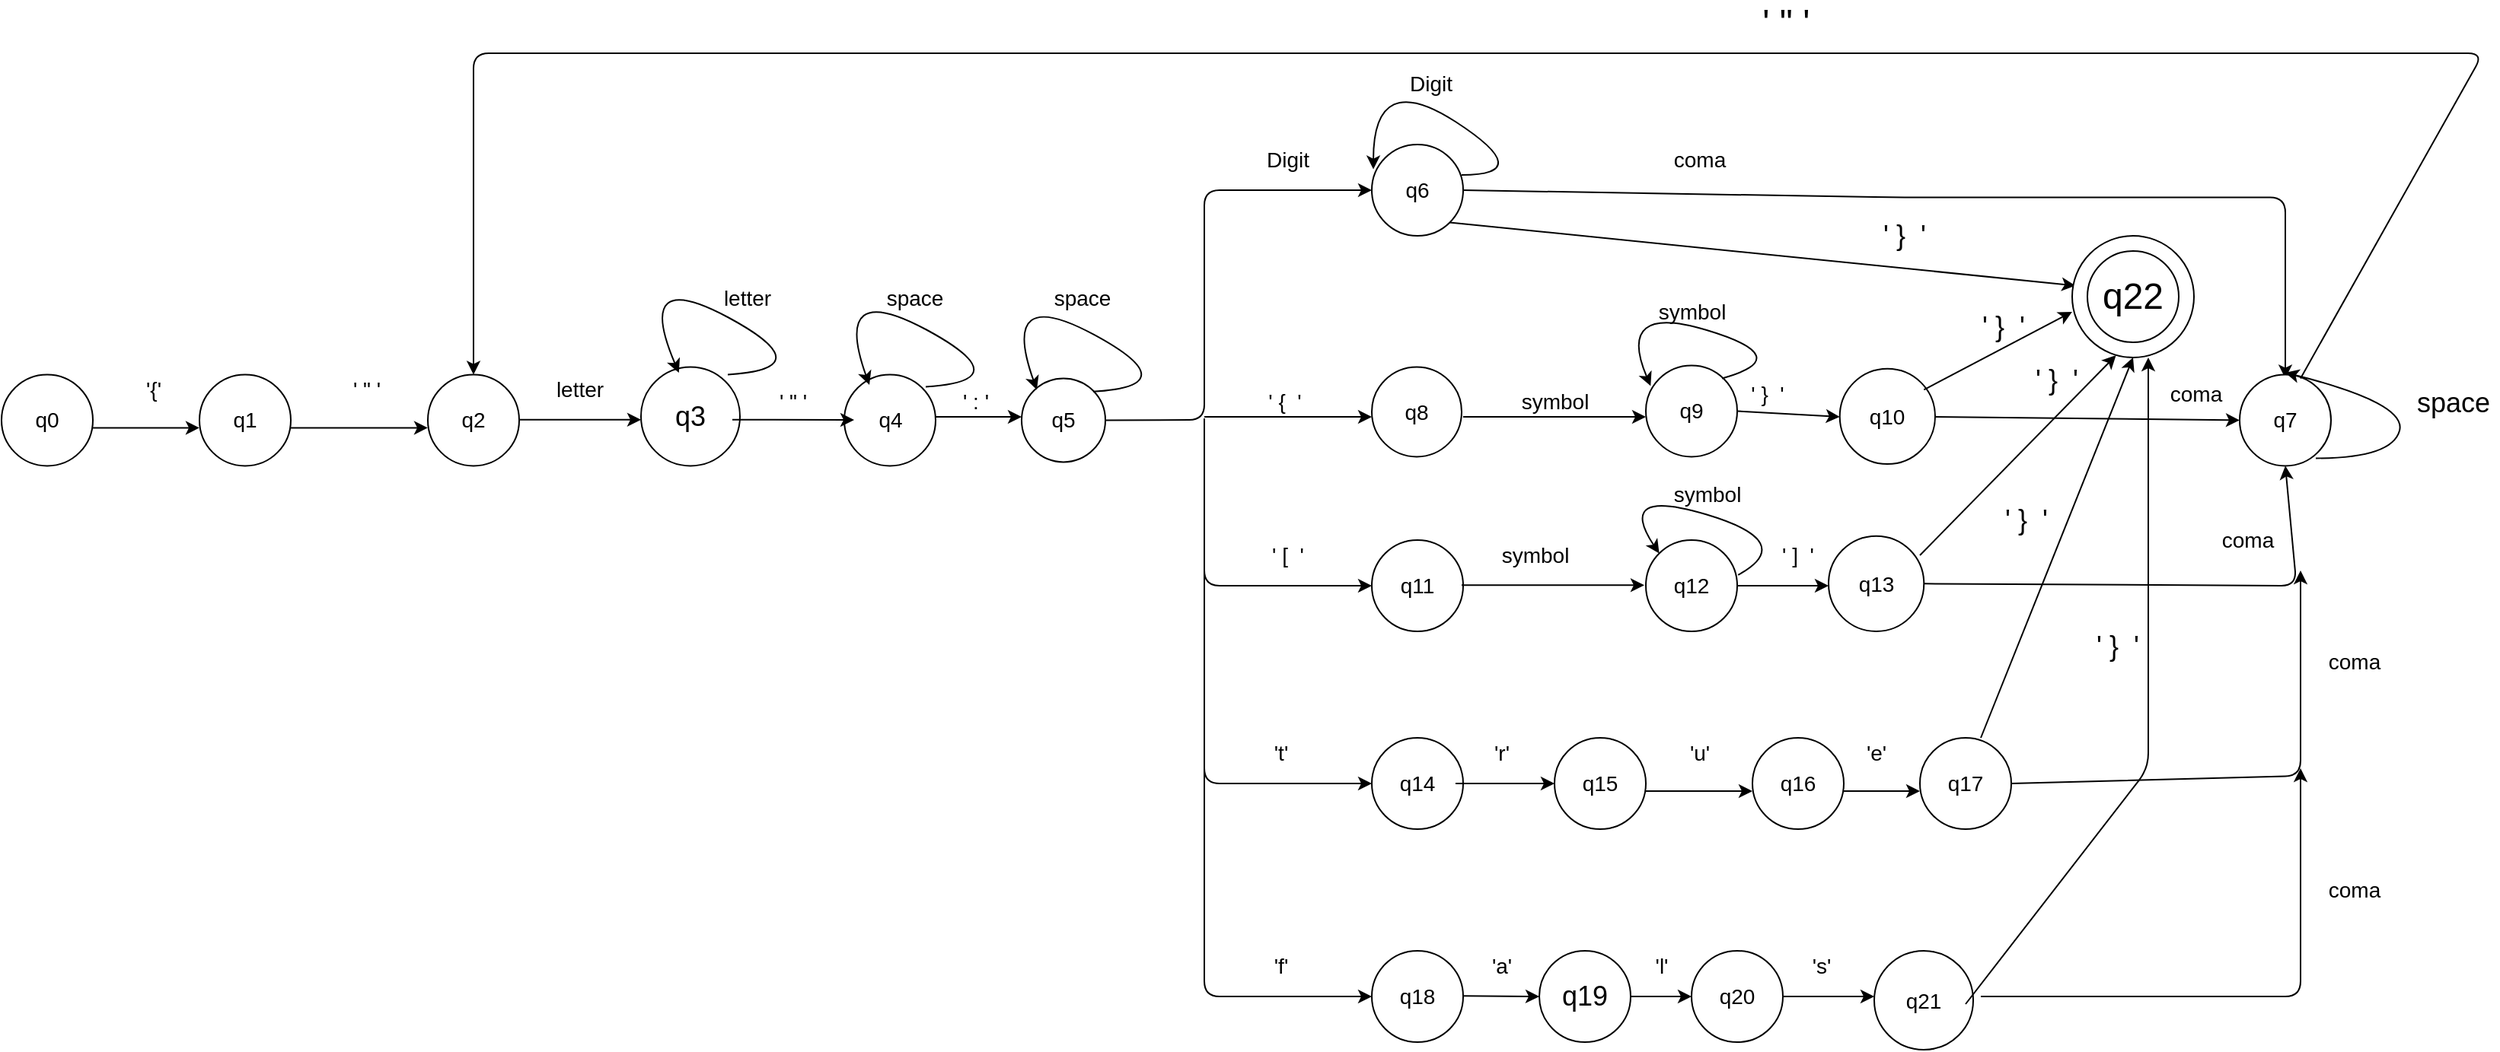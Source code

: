 <mxfile version="15.3.1" type="github">
  <diagram id="2GaBQythlEZLBs4x9ikx" name="Page-1">
    <mxGraphModel dx="2858" dy="1039" grid="1" gridSize="10" guides="1" tooltips="1" connect="1" arrows="1" fold="1" page="1" pageScale="1" pageWidth="827" pageHeight="1169" math="0" shadow="0">
      <root>
        <mxCell id="0" />
        <mxCell id="1" parent="0" />
        <mxCell id="M0ACC98Uy2rK_VW7wHq4-69" value="&lt;font style=&quot;font-size: 14px&quot;&gt;q0&lt;/font&gt;" style="ellipse;whiteSpace=wrap;html=1;aspect=fixed;" vertex="1" parent="1">
          <mxGeometry x="-200" y="321.21" width="60" height="60" as="geometry" />
        </mxCell>
        <mxCell id="M0ACC98Uy2rK_VW7wHq4-70" value="" style="endArrow=classic;html=1;" edge="1" parent="1">
          <mxGeometry width="50" height="50" relative="1" as="geometry">
            <mxPoint x="-140.0" y="356.21" as="sourcePoint" />
            <mxPoint x="-70.0" y="356.21" as="targetPoint" />
          </mxGeometry>
        </mxCell>
        <mxCell id="M0ACC98Uy2rK_VW7wHq4-71" value="&lt;span style=&quot;font-size: 14px&quot;&gt;q1&lt;/span&gt;" style="ellipse;whiteSpace=wrap;html=1;aspect=fixed;" vertex="1" parent="1">
          <mxGeometry x="-70" y="321.21" width="60" height="60" as="geometry" />
        </mxCell>
        <mxCell id="M0ACC98Uy2rK_VW7wHq4-72" value="&lt;span style=&quot;font-size: 14px&quot;&gt;&#39;{&#39;&lt;/span&gt;" style="text;html=1;strokeColor=none;fillColor=none;align=center;verticalAlign=middle;whiteSpace=wrap;rounded=0;" vertex="1" parent="1">
          <mxGeometry x="-120" y="321.21" width="40" height="20" as="geometry" />
        </mxCell>
        <mxCell id="M0ACC98Uy2rK_VW7wHq4-77" value="" style="endArrow=classic;html=1;" edge="1" parent="1">
          <mxGeometry width="50" height="50" relative="1" as="geometry">
            <mxPoint x="-10" y="356.21" as="sourcePoint" />
            <mxPoint x="80" y="356.21" as="targetPoint" />
          </mxGeometry>
        </mxCell>
        <mxCell id="M0ACC98Uy2rK_VW7wHq4-78" value="&lt;font style=&quot;font-size: 14px&quot;&gt;q2&lt;/font&gt;" style="ellipse;whiteSpace=wrap;html=1;aspect=fixed;" vertex="1" parent="1">
          <mxGeometry x="80" y="321.21" width="60" height="60" as="geometry" />
        </mxCell>
        <mxCell id="M0ACC98Uy2rK_VW7wHq4-87" value="&lt;span style=&quot;font-size: 14px&quot;&gt;&#39; &quot; &#39;&lt;/span&gt;" style="text;html=1;strokeColor=none;fillColor=none;align=center;verticalAlign=middle;whiteSpace=wrap;rounded=0;" vertex="1" parent="1">
          <mxGeometry x="20" y="321.21" width="40" height="20" as="geometry" />
        </mxCell>
        <mxCell id="M0ACC98Uy2rK_VW7wHq4-89" value="" style="endArrow=classic;html=1;" edge="1" parent="1">
          <mxGeometry width="50" height="50" relative="1" as="geometry">
            <mxPoint x="140" y="350.87" as="sourcePoint" />
            <mxPoint x="220" y="350.87" as="targetPoint" />
          </mxGeometry>
        </mxCell>
        <mxCell id="M0ACC98Uy2rK_VW7wHq4-90" value="&lt;font style=&quot;font-size: 18px&quot;&gt;q3&lt;/font&gt;" style="ellipse;whiteSpace=wrap;html=1;aspect=fixed;" vertex="1" parent="1">
          <mxGeometry x="220" y="316.21" width="65" height="65" as="geometry" />
        </mxCell>
        <mxCell id="M0ACC98Uy2rK_VW7wHq4-91" value="&lt;span style=&quot;font-size: 14px&quot;&gt;letter&lt;/span&gt;" style="text;html=1;strokeColor=none;fillColor=none;align=center;verticalAlign=middle;whiteSpace=wrap;rounded=0;" vertex="1" parent="1">
          <mxGeometry x="160" y="321.21" width="40" height="20" as="geometry" />
        </mxCell>
        <mxCell id="M0ACC98Uy2rK_VW7wHq4-92" value="" style="curved=1;endArrow=classic;html=1;exitX=0.8;exitY=0.057;exitDx=0;exitDy=0;exitPerimeter=0;" edge="1" parent="1">
          <mxGeometry width="50" height="50" relative="1" as="geometry">
            <mxPoint x="277" y="321.205" as="sourcePoint" />
            <mxPoint x="244.897" y="320.043" as="targetPoint" />
            <Array as="points">
              <mxPoint x="340" y="317.5" />
              <mxPoint x="215" y="250" />
            </Array>
          </mxGeometry>
        </mxCell>
        <mxCell id="M0ACC98Uy2rK_VW7wHq4-93" value="&lt;span style=&quot;font-size: 14px&quot;&gt;letter&lt;/span&gt;" style="text;html=1;strokeColor=none;fillColor=none;align=center;verticalAlign=middle;whiteSpace=wrap;rounded=0;" vertex="1" parent="1">
          <mxGeometry x="270" y="261.21" width="40" height="20" as="geometry" />
        </mxCell>
        <mxCell id="M0ACC98Uy2rK_VW7wHq4-96" value="&lt;span style=&quot;font-size: 14px&quot;&gt;q4&lt;/span&gt;" style="ellipse;whiteSpace=wrap;html=1;aspect=fixed;" vertex="1" parent="1">
          <mxGeometry x="353.5" y="321.21" width="60" height="60" as="geometry" />
        </mxCell>
        <mxCell id="M0ACC98Uy2rK_VW7wHq4-97" value="" style="endArrow=classic;html=1;" edge="1" parent="1">
          <mxGeometry width="50" height="50" relative="1" as="geometry">
            <mxPoint x="280" y="350.87" as="sourcePoint" />
            <mxPoint x="360" y="351" as="targetPoint" />
          </mxGeometry>
        </mxCell>
        <mxCell id="M0ACC98Uy2rK_VW7wHq4-98" value="&lt;span style=&quot;font-size: 14px&quot;&gt;&#39; &quot; &#39;&lt;/span&gt;" style="text;html=1;strokeColor=none;fillColor=none;align=center;verticalAlign=middle;whiteSpace=wrap;rounded=0;" vertex="1" parent="1">
          <mxGeometry x="300" y="329" width="40" height="20" as="geometry" />
        </mxCell>
        <mxCell id="M0ACC98Uy2rK_VW7wHq4-100" value="" style="endArrow=classic;html=1;" edge="1" parent="1">
          <mxGeometry width="50" height="50" relative="1" as="geometry">
            <mxPoint x="413.5" y="349" as="sourcePoint" />
            <mxPoint x="470" y="349" as="targetPoint" />
          </mxGeometry>
        </mxCell>
        <mxCell id="M0ACC98Uy2rK_VW7wHq4-101" value="" style="curved=1;endArrow=classic;html=1;exitX=0.8;exitY=0.057;exitDx=0;exitDy=0;exitPerimeter=0;" edge="1" parent="1">
          <mxGeometry width="50" height="50" relative="1" as="geometry">
            <mxPoint x="407" y="329.205" as="sourcePoint" />
            <mxPoint x="370" y="328" as="targetPoint" />
            <Array as="points">
              <mxPoint x="470" y="325.5" />
              <mxPoint x="345" y="258" />
            </Array>
          </mxGeometry>
        </mxCell>
        <mxCell id="M0ACC98Uy2rK_VW7wHq4-102" value="&lt;span style=&quot;font-size: 14px&quot;&gt;space&lt;/span&gt;" style="text;html=1;strokeColor=none;fillColor=none;align=center;verticalAlign=middle;whiteSpace=wrap;rounded=0;" vertex="1" parent="1">
          <mxGeometry x="380" y="261.21" width="40" height="20" as="geometry" />
        </mxCell>
        <mxCell id="M0ACC98Uy2rK_VW7wHq4-103" value="&lt;font style=&quot;font-size: 14px&quot;&gt;q5&lt;/font&gt;" style="ellipse;whiteSpace=wrap;html=1;aspect=fixed;" vertex="1" parent="1">
          <mxGeometry x="470" y="323.71" width="55" height="55" as="geometry" />
        </mxCell>
        <mxCell id="M0ACC98Uy2rK_VW7wHq4-104" value="&lt;span style=&quot;font-size: 14px&quot;&gt;&#39; : &#39;&lt;/span&gt;" style="text;html=1;strokeColor=none;fillColor=none;align=center;verticalAlign=middle;whiteSpace=wrap;rounded=0;" vertex="1" parent="1">
          <mxGeometry x="420" y="329" width="40" height="20" as="geometry" />
        </mxCell>
        <mxCell id="M0ACC98Uy2rK_VW7wHq4-105" value="" style="curved=1;endArrow=classic;html=1;exitX=0.8;exitY=0.057;exitDx=0;exitDy=0;exitPerimeter=0;" edge="1" parent="1">
          <mxGeometry width="50" height="50" relative="1" as="geometry">
            <mxPoint x="517" y="332.415" as="sourcePoint" />
            <mxPoint x="480" y="331.21" as="targetPoint" />
            <Array as="points">
              <mxPoint x="580" y="328.71" />
              <mxPoint x="455" y="261.21" />
            </Array>
          </mxGeometry>
        </mxCell>
        <mxCell id="M0ACC98Uy2rK_VW7wHq4-106" value="&lt;span style=&quot;font-size: 14px&quot;&gt;space&lt;/span&gt;" style="text;html=1;strokeColor=none;fillColor=none;align=center;verticalAlign=middle;whiteSpace=wrap;rounded=0;" vertex="1" parent="1">
          <mxGeometry x="490" y="261.21" width="40" height="20" as="geometry" />
        </mxCell>
        <mxCell id="M0ACC98Uy2rK_VW7wHq4-110" value="" style="endArrow=classic;html=1;exitX=1;exitY=0.5;exitDx=0;exitDy=0;" edge="1" parent="1" source="M0ACC98Uy2rK_VW7wHq4-103">
          <mxGeometry width="50" height="50" relative="1" as="geometry">
            <mxPoint x="580" y="373.71" as="sourcePoint" />
            <mxPoint x="700" y="200" as="targetPoint" />
            <Array as="points">
              <mxPoint x="590" y="351" />
              <mxPoint x="590" y="200" />
            </Array>
          </mxGeometry>
        </mxCell>
        <mxCell id="M0ACC98Uy2rK_VW7wHq4-111" value="&lt;font style=&quot;font-size: 14px&quot;&gt;Digit&lt;/font&gt;" style="text;html=1;strokeColor=none;fillColor=none;align=center;verticalAlign=middle;whiteSpace=wrap;rounded=0;" vertex="1" parent="1">
          <mxGeometry x="625" y="170" width="40" height="20" as="geometry" />
        </mxCell>
        <mxCell id="M0ACC98Uy2rK_VW7wHq4-112" value="&lt;font style=&quot;font-size: 14px&quot;&gt;q6&lt;/font&gt;" style="ellipse;whiteSpace=wrap;html=1;aspect=fixed;" vertex="1" parent="1">
          <mxGeometry x="700" y="170" width="60" height="60" as="geometry" />
        </mxCell>
        <mxCell id="M0ACC98Uy2rK_VW7wHq4-113" value="" style="endArrow=classic;html=1;" edge="1" parent="1">
          <mxGeometry width="50" height="50" relative="1" as="geometry">
            <mxPoint x="590" y="349" as="sourcePoint" />
            <mxPoint x="700" y="349" as="targetPoint" />
          </mxGeometry>
        </mxCell>
        <mxCell id="M0ACC98Uy2rK_VW7wHq4-115" value="&lt;font style=&quot;font-size: 14px&quot;&gt;q8&lt;/font&gt;" style="ellipse;whiteSpace=wrap;html=1;aspect=fixed;" vertex="1" parent="1">
          <mxGeometry x="700" y="316.21" width="59" height="59" as="geometry" />
        </mxCell>
        <mxCell id="M0ACC98Uy2rK_VW7wHq4-116" value="&lt;font style=&quot;font-size: 14px&quot;&gt;&#39; {&amp;nbsp; &#39;&lt;/font&gt;" style="text;html=1;strokeColor=none;fillColor=none;align=center;verticalAlign=middle;whiteSpace=wrap;rounded=0;" vertex="1" parent="1">
          <mxGeometry x="623" y="329" width="40" height="20" as="geometry" />
        </mxCell>
        <mxCell id="M0ACC98Uy2rK_VW7wHq4-120" value="" style="endArrow=classic;html=1;" edge="1" parent="1">
          <mxGeometry width="50" height="50" relative="1" as="geometry">
            <mxPoint x="590" y="350" as="sourcePoint" />
            <mxPoint x="700" y="460" as="targetPoint" />
            <Array as="points">
              <mxPoint x="590" y="460" />
            </Array>
          </mxGeometry>
        </mxCell>
        <mxCell id="M0ACC98Uy2rK_VW7wHq4-121" value="&lt;span style=&quot;font-size: 14px&quot;&gt;q11&lt;/span&gt;" style="ellipse;whiteSpace=wrap;html=1;aspect=fixed;" vertex="1" parent="1">
          <mxGeometry x="700" y="430" width="60" height="60" as="geometry" />
        </mxCell>
        <mxCell id="M0ACC98Uy2rK_VW7wHq4-122" value="&lt;font style=&quot;font-size: 14px&quot;&gt;&#39; [&amp;nbsp; &#39;&lt;/font&gt;" style="text;html=1;strokeColor=none;fillColor=none;align=center;verticalAlign=middle;whiteSpace=wrap;rounded=0;" vertex="1" parent="1">
          <mxGeometry x="625" y="430" width="40" height="20" as="geometry" />
        </mxCell>
        <mxCell id="M0ACC98Uy2rK_VW7wHq4-123" value="" style="endArrow=classic;html=1;" edge="1" parent="1">
          <mxGeometry width="50" height="50" relative="1" as="geometry">
            <mxPoint x="590" y="450" as="sourcePoint" />
            <mxPoint x="700" y="590" as="targetPoint" />
            <Array as="points">
              <mxPoint x="590" y="590" />
            </Array>
          </mxGeometry>
        </mxCell>
        <mxCell id="M0ACC98Uy2rK_VW7wHq4-124" value="&lt;span style=&quot;font-size: 14px&quot;&gt;q14&lt;/span&gt;" style="ellipse;whiteSpace=wrap;html=1;aspect=fixed;" vertex="1" parent="1">
          <mxGeometry x="700" y="560" width="60" height="60" as="geometry" />
        </mxCell>
        <mxCell id="M0ACC98Uy2rK_VW7wHq4-125" value="&lt;font style=&quot;font-size: 14px&quot;&gt;&#39;t&#39;&lt;/font&gt;" style="text;html=1;align=center;verticalAlign=middle;resizable=0;points=[];autosize=1;strokeColor=none;fillColor=none;" vertex="1" parent="1">
          <mxGeometry x="625" y="560" width="30" height="20" as="geometry" />
        </mxCell>
        <mxCell id="M0ACC98Uy2rK_VW7wHq4-126" value="" style="endArrow=classic;html=1;" edge="1" parent="1">
          <mxGeometry width="50" height="50" relative="1" as="geometry">
            <mxPoint x="590" y="580" as="sourcePoint" />
            <mxPoint x="700" y="730" as="targetPoint" />
            <Array as="points">
              <mxPoint x="590" y="730" />
            </Array>
          </mxGeometry>
        </mxCell>
        <mxCell id="M0ACC98Uy2rK_VW7wHq4-127" value="&lt;span style=&quot;font-size: 14px&quot;&gt;q18&lt;/span&gt;" style="ellipse;whiteSpace=wrap;html=1;aspect=fixed;" vertex="1" parent="1">
          <mxGeometry x="700" y="700" width="60" height="60" as="geometry" />
        </mxCell>
        <mxCell id="M0ACC98Uy2rK_VW7wHq4-128" value="&lt;font style=&quot;font-size: 14px&quot;&gt;&#39;f&#39;&lt;/font&gt;" style="text;html=1;align=center;verticalAlign=middle;resizable=0;points=[];autosize=1;strokeColor=none;fillColor=none;" vertex="1" parent="1">
          <mxGeometry x="625" y="700" width="30" height="20" as="geometry" />
        </mxCell>
        <mxCell id="M0ACC98Uy2rK_VW7wHq4-129" value="" style="curved=1;endArrow=classic;html=1;entryX=0.017;entryY=0.271;entryDx=0;entryDy=0;entryPerimeter=0;" edge="1" parent="1" target="M0ACC98Uy2rK_VW7wHq4-112">
          <mxGeometry width="50" height="50" relative="1" as="geometry">
            <mxPoint x="759" y="190" as="sourcePoint" />
            <mxPoint x="809" y="140" as="targetPoint" />
            <Array as="points">
              <mxPoint x="809" y="190" />
              <mxPoint x="701" y="120" />
            </Array>
          </mxGeometry>
        </mxCell>
        <mxCell id="M0ACC98Uy2rK_VW7wHq4-131" value="&lt;font style=&quot;font-size: 14px&quot;&gt;Digit&lt;/font&gt;" style="text;html=1;strokeColor=none;fillColor=none;align=center;verticalAlign=middle;whiteSpace=wrap;rounded=0;" vertex="1" parent="1">
          <mxGeometry x="719" y="120" width="40" height="20" as="geometry" />
        </mxCell>
        <mxCell id="M0ACC98Uy2rK_VW7wHq4-133" value="" style="endArrow=classic;html=1;" edge="1" parent="1">
          <mxGeometry width="50" height="50" relative="1" as="geometry">
            <mxPoint x="755" y="590" as="sourcePoint" />
            <mxPoint x="820" y="590" as="targetPoint" />
          </mxGeometry>
        </mxCell>
        <mxCell id="M0ACC98Uy2rK_VW7wHq4-134" value="" style="endArrow=classic;html=1;exitX=1;exitY=0.5;exitDx=0;exitDy=0;" edge="1" parent="1" source="M0ACC98Uy2rK_VW7wHq4-112">
          <mxGeometry width="50" height="50" relative="1" as="geometry">
            <mxPoint x="890" y="204.71" as="sourcePoint" />
            <mxPoint x="1300" y="323.71" as="targetPoint" />
            <Array as="points">
              <mxPoint x="1040" y="204.71" />
              <mxPoint x="1170" y="204.71" />
              <mxPoint x="1300" y="204.71" />
            </Array>
          </mxGeometry>
        </mxCell>
        <mxCell id="M0ACC98Uy2rK_VW7wHq4-135" value="&lt;font style=&quot;font-size: 14px&quot;&gt;q7&lt;/font&gt;" style="ellipse;whiteSpace=wrap;html=1;aspect=fixed;" vertex="1" parent="1">
          <mxGeometry x="1270" y="321.21" width="60" height="60" as="geometry" />
        </mxCell>
        <mxCell id="M0ACC98Uy2rK_VW7wHq4-136" value="&lt;span style=&quot;font-size: 14px&quot;&gt;coma&lt;/span&gt;" style="text;html=1;align=center;verticalAlign=middle;resizable=0;points=[];autosize=1;strokeColor=none;fillColor=none;" vertex="1" parent="1">
          <mxGeometry x="890" y="170" width="50" height="20" as="geometry" />
        </mxCell>
        <mxCell id="M0ACC98Uy2rK_VW7wHq4-137" value="" style="endArrow=classic;html=1;" edge="1" parent="1">
          <mxGeometry width="50" height="50" relative="1" as="geometry">
            <mxPoint x="760" y="349" as="sourcePoint" />
            <mxPoint x="880" y="349" as="targetPoint" />
          </mxGeometry>
        </mxCell>
        <mxCell id="M0ACC98Uy2rK_VW7wHq4-139" value="&lt;font style=&quot;font-size: 14px&quot;&gt;q9&lt;/font&gt;" style="ellipse;whiteSpace=wrap;html=1;aspect=fixed;" vertex="1" parent="1">
          <mxGeometry x="880" y="315.21" width="60" height="60" as="geometry" />
        </mxCell>
        <mxCell id="M0ACC98Uy2rK_VW7wHq4-140" value="&lt;font style=&quot;font-size: 14px&quot;&gt;symbol&lt;/font&gt;" style="text;html=1;align=center;verticalAlign=middle;resizable=0;points=[];autosize=1;strokeColor=none;fillColor=none;" vertex="1" parent="1">
          <mxGeometry x="790" y="329" width="60" height="20" as="geometry" />
        </mxCell>
        <mxCell id="M0ACC98Uy2rK_VW7wHq4-141" value="" style="endArrow=classic;html=1;exitX=1;exitY=0.5;exitDx=0;exitDy=0;" edge="1" parent="1" source="M0ACC98Uy2rK_VW7wHq4-139">
          <mxGeometry width="50" height="50" relative="1" as="geometry">
            <mxPoint x="957.36" y="349" as="sourcePoint" />
            <mxPoint x="1007.36" y="349" as="targetPoint" />
          </mxGeometry>
        </mxCell>
        <mxCell id="M0ACC98Uy2rK_VW7wHq4-142" value="&lt;font style=&quot;font-size: 14px&quot;&gt;q10&lt;/font&gt;" style="ellipse;whiteSpace=wrap;html=1;aspect=fixed;" vertex="1" parent="1">
          <mxGeometry x="1007.36" y="317.39" width="62.64" height="62.64" as="geometry" />
        </mxCell>
        <mxCell id="M0ACC98Uy2rK_VW7wHq4-143" value="&lt;font style=&quot;font-size: 14px&quot;&gt;&#39; }&amp;nbsp; &#39;&lt;/font&gt;" style="text;html=1;strokeColor=none;fillColor=none;align=center;verticalAlign=middle;whiteSpace=wrap;rounded=0;" vertex="1" parent="1">
          <mxGeometry x="940" y="323.71" width="40" height="20" as="geometry" />
        </mxCell>
        <mxCell id="M0ACC98Uy2rK_VW7wHq4-145" value="" style="curved=1;endArrow=classic;html=1;entryX=0.052;entryY=0.225;entryDx=0;entryDy=0;entryPerimeter=0;" edge="1" parent="1" target="M0ACC98Uy2rK_VW7wHq4-139">
          <mxGeometry width="50" height="50" relative="1" as="geometry">
            <mxPoint x="930" y="323.71" as="sourcePoint" />
            <mxPoint x="980" y="273.71" as="targetPoint" />
            <Array as="points">
              <mxPoint x="980" y="310" />
              <mxPoint x="860" y="274" />
            </Array>
          </mxGeometry>
        </mxCell>
        <mxCell id="M0ACC98Uy2rK_VW7wHq4-146" value="" style="endArrow=classic;html=1;entryX=0;entryY=0.5;entryDx=0;entryDy=0;" edge="1" parent="1" target="M0ACC98Uy2rK_VW7wHq4-135">
          <mxGeometry width="50" height="50" relative="1" as="geometry">
            <mxPoint x="1070" y="349" as="sourcePoint" />
            <mxPoint x="1100" y="308.71" as="targetPoint" />
          </mxGeometry>
        </mxCell>
        <mxCell id="M0ACC98Uy2rK_VW7wHq4-147" value="&lt;span style=&quot;font-size: 14px&quot;&gt;coma&lt;/span&gt;" style="text;html=1;align=center;verticalAlign=middle;resizable=0;points=[];autosize=1;strokeColor=none;fillColor=none;" vertex="1" parent="1">
          <mxGeometry x="1216.0" y="323.71" width="50" height="20" as="geometry" />
        </mxCell>
        <mxCell id="M0ACC98Uy2rK_VW7wHq4-148" value="&lt;font style=&quot;font-size: 14px&quot;&gt;symbol&lt;/font&gt;" style="text;html=1;align=center;verticalAlign=middle;resizable=0;points=[];autosize=1;strokeColor=none;fillColor=none;" vertex="1" parent="1">
          <mxGeometry x="880" y="270" width="60" height="20" as="geometry" />
        </mxCell>
        <mxCell id="M0ACC98Uy2rK_VW7wHq4-149" value="" style="endArrow=classic;html=1;" edge="1" parent="1">
          <mxGeometry width="50" height="50" relative="1" as="geometry">
            <mxPoint x="759" y="459.66" as="sourcePoint" />
            <mxPoint x="879" y="459.66" as="targetPoint" />
          </mxGeometry>
        </mxCell>
        <mxCell id="M0ACC98Uy2rK_VW7wHq4-150" value="&lt;font style=&quot;font-size: 14px&quot;&gt;symbol&lt;/font&gt;" style="text;html=1;align=center;verticalAlign=middle;resizable=0;points=[];autosize=1;strokeColor=none;fillColor=none;" vertex="1" parent="1">
          <mxGeometry x="777" y="430" width="60" height="20" as="geometry" />
        </mxCell>
        <mxCell id="M0ACC98Uy2rK_VW7wHq4-151" value="&lt;span style=&quot;font-size: 14px&quot;&gt;q12&lt;/span&gt;" style="ellipse;whiteSpace=wrap;html=1;aspect=fixed;" vertex="1" parent="1">
          <mxGeometry x="880" y="430" width="60" height="60" as="geometry" />
        </mxCell>
        <mxCell id="M0ACC98Uy2rK_VW7wHq4-154" value="" style="curved=1;endArrow=classic;html=1;entryX=0;entryY=0;entryDx=0;entryDy=0;exitX=1.01;exitY=0.382;exitDx=0;exitDy=0;exitPerimeter=0;" edge="1" parent="1" source="M0ACC98Uy2rK_VW7wHq4-151" target="M0ACC98Uy2rK_VW7wHq4-151">
          <mxGeometry width="50" height="50" relative="1" as="geometry">
            <mxPoint x="930" y="445" as="sourcePoint" />
            <mxPoint x="883.12" y="450" as="targetPoint" />
            <Array as="points">
              <mxPoint x="980" y="431.29" />
              <mxPoint x="860" y="395.29" />
            </Array>
          </mxGeometry>
        </mxCell>
        <mxCell id="M0ACC98Uy2rK_VW7wHq4-155" value="&lt;font style=&quot;font-size: 14px&quot;&gt;symbol&lt;/font&gt;" style="text;html=1;align=center;verticalAlign=middle;resizable=0;points=[];autosize=1;strokeColor=none;fillColor=none;" vertex="1" parent="1">
          <mxGeometry x="890" y="390" width="60" height="20" as="geometry" />
        </mxCell>
        <mxCell id="M0ACC98Uy2rK_VW7wHq4-157" value="" style="endArrow=classic;html=1;" edge="1" parent="1">
          <mxGeometry width="50" height="50" relative="1" as="geometry">
            <mxPoint x="940" y="460" as="sourcePoint" />
            <mxPoint x="1000" y="460" as="targetPoint" />
          </mxGeometry>
        </mxCell>
        <mxCell id="M0ACC98Uy2rK_VW7wHq4-158" value="&lt;font style=&quot;font-size: 14px&quot;&gt;q13&lt;/font&gt;" style="ellipse;whiteSpace=wrap;html=1;aspect=fixed;" vertex="1" parent="1">
          <mxGeometry x="1000" y="427.36" width="62.64" height="62.64" as="geometry" />
        </mxCell>
        <mxCell id="M0ACC98Uy2rK_VW7wHq4-159" value="&lt;font style=&quot;font-size: 14px&quot;&gt;&#39; ]&amp;nbsp; &#39;&lt;/font&gt;" style="text;html=1;strokeColor=none;fillColor=none;align=center;verticalAlign=middle;whiteSpace=wrap;rounded=0;" vertex="1" parent="1">
          <mxGeometry x="960" y="430" width="40" height="20" as="geometry" />
        </mxCell>
        <mxCell id="M0ACC98Uy2rK_VW7wHq4-161" value="" style="endArrow=classic;html=1;entryX=0.5;entryY=1;entryDx=0;entryDy=0;exitX=1;exitY=0.5;exitDx=0;exitDy=0;" edge="1" parent="1" source="M0ACC98Uy2rK_VW7wHq4-158" target="M0ACC98Uy2rK_VW7wHq4-135">
          <mxGeometry width="50" height="50" relative="1" as="geometry">
            <mxPoint x="1070" y="460" as="sourcePoint" />
            <mxPoint x="1307.36" y="375" as="targetPoint" />
            <Array as="points">
              <mxPoint x="1307.36" y="460" />
            </Array>
          </mxGeometry>
        </mxCell>
        <mxCell id="M0ACC98Uy2rK_VW7wHq4-162" value="&lt;span style=&quot;font-size: 14px&quot;&gt;coma&lt;/span&gt;" style="text;html=1;align=center;verticalAlign=middle;resizable=0;points=[];autosize=1;strokeColor=none;fillColor=none;" vertex="1" parent="1">
          <mxGeometry x="1250.0" y="420" width="50" height="20" as="geometry" />
        </mxCell>
        <mxCell id="M0ACC98Uy2rK_VW7wHq4-163" value="&lt;font style=&quot;font-size: 14px&quot;&gt;&#39;r&#39;&lt;/font&gt;" style="text;html=1;align=center;verticalAlign=middle;resizable=0;points=[];autosize=1;strokeColor=none;fillColor=none;" vertex="1" parent="1">
          <mxGeometry x="770" y="560" width="30" height="20" as="geometry" />
        </mxCell>
        <mxCell id="M0ACC98Uy2rK_VW7wHq4-164" value="&lt;span style=&quot;font-size: 14px&quot;&gt;q15&lt;/span&gt;" style="ellipse;whiteSpace=wrap;html=1;aspect=fixed;" vertex="1" parent="1">
          <mxGeometry x="820" y="560" width="60" height="60" as="geometry" />
        </mxCell>
        <mxCell id="M0ACC98Uy2rK_VW7wHq4-165" value="" style="endArrow=classic;html=1;" edge="1" parent="1">
          <mxGeometry width="50" height="50" relative="1" as="geometry">
            <mxPoint x="880" y="595" as="sourcePoint" />
            <mxPoint x="950" y="595" as="targetPoint" />
          </mxGeometry>
        </mxCell>
        <mxCell id="M0ACC98Uy2rK_VW7wHq4-166" value="&lt;font style=&quot;font-size: 14px&quot;&gt;&#39;u&#39;&lt;/font&gt;" style="text;html=1;align=center;verticalAlign=middle;resizable=0;points=[];autosize=1;strokeColor=none;fillColor=none;" vertex="1" parent="1">
          <mxGeometry x="900" y="560" width="30" height="20" as="geometry" />
        </mxCell>
        <mxCell id="M0ACC98Uy2rK_VW7wHq4-167" value="&lt;font style=&quot;font-size: 14px&quot;&gt;q16&lt;/font&gt;" style="ellipse;whiteSpace=wrap;html=1;aspect=fixed;" vertex="1" parent="1">
          <mxGeometry x="950" y="560" width="60" height="60" as="geometry" />
        </mxCell>
        <mxCell id="M0ACC98Uy2rK_VW7wHq4-168" value="" style="endArrow=classic;html=1;" edge="1" parent="1">
          <mxGeometry width="50" height="50" relative="1" as="geometry">
            <mxPoint x="1010" y="595" as="sourcePoint" />
            <mxPoint x="1060" y="595" as="targetPoint" />
          </mxGeometry>
        </mxCell>
        <mxCell id="M0ACC98Uy2rK_VW7wHq4-169" value="&lt;font style=&quot;font-size: 14px&quot;&gt;q17&lt;/font&gt;" style="ellipse;whiteSpace=wrap;html=1;aspect=fixed;" vertex="1" parent="1">
          <mxGeometry x="1060" y="560" width="60" height="60" as="geometry" />
        </mxCell>
        <mxCell id="M0ACC98Uy2rK_VW7wHq4-170" value="&lt;font style=&quot;font-size: 14px&quot;&gt;&#39;e&#39;&lt;/font&gt;" style="text;html=1;align=center;verticalAlign=middle;resizable=0;points=[];autosize=1;strokeColor=none;fillColor=none;" vertex="1" parent="1">
          <mxGeometry x="1016.32" y="560" width="30" height="20" as="geometry" />
        </mxCell>
        <mxCell id="M0ACC98Uy2rK_VW7wHq4-171" value="" style="endArrow=classic;html=1;exitX=1;exitY=0.5;exitDx=0;exitDy=0;" edge="1" parent="1" source="M0ACC98Uy2rK_VW7wHq4-169">
          <mxGeometry width="50" height="50" relative="1" as="geometry">
            <mxPoint x="1270" y="585" as="sourcePoint" />
            <mxPoint x="1310" y="450" as="targetPoint" />
            <Array as="points">
              <mxPoint x="1310" y="585" />
            </Array>
          </mxGeometry>
        </mxCell>
        <mxCell id="M0ACC98Uy2rK_VW7wHq4-172" value="&lt;span style=&quot;font-size: 14px&quot;&gt;coma&lt;/span&gt;" style="text;html=1;align=center;verticalAlign=middle;resizable=0;points=[];autosize=1;strokeColor=none;fillColor=none;" vertex="1" parent="1">
          <mxGeometry x="1320.0" y="500" width="50" height="20" as="geometry" />
        </mxCell>
        <mxCell id="M0ACC98Uy2rK_VW7wHq4-173" value="" style="endArrow=classic;html=1;" edge="1" parent="1">
          <mxGeometry width="50" height="50" relative="1" as="geometry">
            <mxPoint x="760" y="729.66" as="sourcePoint" />
            <mxPoint x="810" y="730" as="targetPoint" />
          </mxGeometry>
        </mxCell>
        <mxCell id="M0ACC98Uy2rK_VW7wHq4-174" value="&lt;font style=&quot;font-size: 14px&quot;&gt;&#39;a&#39;&lt;/font&gt;" style="text;html=1;align=center;verticalAlign=middle;resizable=0;points=[];autosize=1;strokeColor=none;fillColor=none;" vertex="1" parent="1">
          <mxGeometry x="770" y="700" width="30" height="20" as="geometry" />
        </mxCell>
        <mxCell id="M0ACC98Uy2rK_VW7wHq4-175" value="&lt;font style=&quot;font-size: 18px&quot;&gt;q19&lt;/font&gt;" style="ellipse;whiteSpace=wrap;html=1;aspect=fixed;" vertex="1" parent="1">
          <mxGeometry x="810" y="700" width="60" height="60" as="geometry" />
        </mxCell>
        <mxCell id="M0ACC98Uy2rK_VW7wHq4-176" value="" style="endArrow=classic;html=1;exitX=1;exitY=0.5;exitDx=0;exitDy=0;" edge="1" parent="1" source="M0ACC98Uy2rK_VW7wHq4-175">
          <mxGeometry width="50" height="50" relative="1" as="geometry">
            <mxPoint x="875" y="729.66" as="sourcePoint" />
            <mxPoint x="910" y="730" as="targetPoint" />
          </mxGeometry>
        </mxCell>
        <mxCell id="M0ACC98Uy2rK_VW7wHq4-178" value="&lt;font style=&quot;font-size: 14px&quot;&gt;q20&lt;/font&gt;" style="ellipse;whiteSpace=wrap;html=1;aspect=fixed;" vertex="1" parent="1">
          <mxGeometry x="910" y="700" width="60" height="60" as="geometry" />
        </mxCell>
        <mxCell id="M0ACC98Uy2rK_VW7wHq4-179" value="&lt;font style=&quot;font-size: 14px&quot;&gt;&#39;l&#39;&lt;/font&gt;" style="text;html=1;align=center;verticalAlign=middle;resizable=0;points=[];autosize=1;strokeColor=none;fillColor=none;" vertex="1" parent="1">
          <mxGeometry x="880" y="700" width="20" height="20" as="geometry" />
        </mxCell>
        <mxCell id="M0ACC98Uy2rK_VW7wHq4-180" value="" style="endArrow=classic;html=1;" edge="1" parent="1">
          <mxGeometry width="50" height="50" relative="1" as="geometry">
            <mxPoint x="970" y="730" as="sourcePoint" />
            <mxPoint x="1030" y="730" as="targetPoint" />
          </mxGeometry>
        </mxCell>
        <mxCell id="M0ACC98Uy2rK_VW7wHq4-181" value="&lt;font style=&quot;font-size: 14px&quot;&gt;&#39;s&#39;&lt;/font&gt;" style="text;html=1;align=center;verticalAlign=middle;resizable=0;points=[];autosize=1;strokeColor=none;fillColor=none;" vertex="1" parent="1">
          <mxGeometry x="980" y="700" width="30" height="20" as="geometry" />
        </mxCell>
        <mxCell id="M0ACC98Uy2rK_VW7wHq4-182" value="&lt;font style=&quot;font-size: 14px&quot;&gt;q21&lt;/font&gt;" style="ellipse;whiteSpace=wrap;html=1;aspect=fixed;" vertex="1" parent="1">
          <mxGeometry x="1030" y="700" width="65" height="65" as="geometry" />
        </mxCell>
        <mxCell id="M0ACC98Uy2rK_VW7wHq4-184" value="" style="endArrow=classic;html=1;" edge="1" parent="1">
          <mxGeometry width="50" height="50" relative="1" as="geometry">
            <mxPoint x="1100" y="730" as="sourcePoint" />
            <mxPoint x="1310" y="580" as="targetPoint" />
            <Array as="points">
              <mxPoint x="1310" y="730" />
            </Array>
          </mxGeometry>
        </mxCell>
        <mxCell id="M0ACC98Uy2rK_VW7wHq4-185" value="&lt;span style=&quot;font-size: 14px&quot;&gt;coma&lt;/span&gt;" style="text;html=1;align=center;verticalAlign=middle;resizable=0;points=[];autosize=1;strokeColor=none;fillColor=none;" vertex="1" parent="1">
          <mxGeometry x="1320.0" y="650" width="50" height="20" as="geometry" />
        </mxCell>
        <mxCell id="M0ACC98Uy2rK_VW7wHq4-187" value="" style="endArrow=classic;html=1;exitX=1;exitY=1;exitDx=0;exitDy=0;entryX=0.027;entryY=0.409;entryDx=0;entryDy=0;entryPerimeter=0;" edge="1" parent="1" source="M0ACC98Uy2rK_VW7wHq4-112" target="M0ACC98Uy2rK_VW7wHq4-189">
          <mxGeometry width="50" height="50" relative="1" as="geometry">
            <mxPoint x="837" y="250" as="sourcePoint" />
            <mxPoint x="1170" y="240" as="targetPoint" />
          </mxGeometry>
        </mxCell>
        <mxCell id="M0ACC98Uy2rK_VW7wHq4-188" value="" style="endArrow=classic;html=1;" edge="1" parent="1">
          <mxGeometry width="50" height="50" relative="1" as="geometry">
            <mxPoint x="1062.64" y="331.21" as="sourcePoint" />
            <mxPoint x="1160" y="280" as="targetPoint" />
          </mxGeometry>
        </mxCell>
        <mxCell id="M0ACC98Uy2rK_VW7wHq4-189" value="" style="ellipse;whiteSpace=wrap;html=1;aspect=fixed;" vertex="1" parent="1">
          <mxGeometry x="1160" y="230" width="80" height="80" as="geometry" />
        </mxCell>
        <mxCell id="M0ACC98Uy2rK_VW7wHq4-190" value="&lt;font style=&quot;font-size: 24px&quot;&gt;q22&lt;/font&gt;" style="ellipse;whiteSpace=wrap;html=1;aspect=fixed;" vertex="1" parent="1">
          <mxGeometry x="1170" y="240" width="60" height="60" as="geometry" />
        </mxCell>
        <mxCell id="M0ACC98Uy2rK_VW7wHq4-191" value="&lt;font style=&quot;font-size: 18px&quot;&gt;&#39; }&amp;nbsp; &#39;&lt;/font&gt;" style="text;html=1;strokeColor=none;fillColor=none;align=center;verticalAlign=middle;whiteSpace=wrap;rounded=0;" vertex="1" parent="1">
          <mxGeometry x="1030" y="220" width="40" height="20" as="geometry" />
        </mxCell>
        <mxCell id="M0ACC98Uy2rK_VW7wHq4-192" value="&lt;font style=&quot;font-size: 18px&quot;&gt;&#39; }&amp;nbsp; &#39;&lt;/font&gt;" style="text;html=1;strokeColor=none;fillColor=none;align=center;verticalAlign=middle;whiteSpace=wrap;rounded=0;" vertex="1" parent="1">
          <mxGeometry x="1095" y="280" width="40" height="20" as="geometry" />
        </mxCell>
        <mxCell id="M0ACC98Uy2rK_VW7wHq4-193" value="" style="endArrow=classic;html=1;entryX=0.36;entryY=0.982;entryDx=0;entryDy=0;entryPerimeter=0;" edge="1" parent="1" target="M0ACC98Uy2rK_VW7wHq4-189">
          <mxGeometry width="50" height="50" relative="1" as="geometry">
            <mxPoint x="1060" y="440" as="sourcePoint" />
            <mxPoint x="1110" y="390" as="targetPoint" />
          </mxGeometry>
        </mxCell>
        <mxCell id="M0ACC98Uy2rK_VW7wHq4-194" value="" style="endArrow=classic;html=1;entryX=0.5;entryY=1;entryDx=0;entryDy=0;" edge="1" parent="1" target="M0ACC98Uy2rK_VW7wHq4-189">
          <mxGeometry width="50" height="50" relative="1" as="geometry">
            <mxPoint x="1100" y="560" as="sourcePoint" />
            <mxPoint x="1150" y="510" as="targetPoint" />
          </mxGeometry>
        </mxCell>
        <mxCell id="M0ACC98Uy2rK_VW7wHq4-195" value="" style="endArrow=classic;html=1;" edge="1" parent="1">
          <mxGeometry width="50" height="50" relative="1" as="geometry">
            <mxPoint x="1090" y="735" as="sourcePoint" />
            <mxPoint x="1210" y="310" as="targetPoint" />
            <Array as="points">
              <mxPoint x="1210" y="580" />
            </Array>
          </mxGeometry>
        </mxCell>
        <mxCell id="M0ACC98Uy2rK_VW7wHq4-196" value="&lt;font style=&quot;font-size: 18px&quot;&gt;&#39; }&amp;nbsp; &#39;&lt;/font&gt;" style="text;html=1;strokeColor=none;fillColor=none;align=center;verticalAlign=middle;whiteSpace=wrap;rounded=0;" vertex="1" parent="1">
          <mxGeometry x="1110" y="407.36" width="40" height="20" as="geometry" />
        </mxCell>
        <mxCell id="M0ACC98Uy2rK_VW7wHq4-198" value="&lt;font style=&quot;font-size: 18px&quot;&gt;&#39; }&amp;nbsp; &#39;&lt;/font&gt;" style="text;html=1;strokeColor=none;fillColor=none;align=center;verticalAlign=middle;whiteSpace=wrap;rounded=0;" vertex="1" parent="1">
          <mxGeometry x="1130" y="315.21" width="40" height="20" as="geometry" />
        </mxCell>
        <mxCell id="M0ACC98Uy2rK_VW7wHq4-199" value="&lt;font style=&quot;font-size: 18px&quot;&gt;&#39; }&amp;nbsp; &#39;&lt;/font&gt;" style="text;html=1;strokeColor=none;fillColor=none;align=center;verticalAlign=middle;whiteSpace=wrap;rounded=0;" vertex="1" parent="1">
          <mxGeometry x="1170" y="490" width="40" height="20" as="geometry" />
        </mxCell>
        <mxCell id="M0ACC98Uy2rK_VW7wHq4-203" value="" style="curved=1;endArrow=classic;html=1;" edge="1" parent="1">
          <mxGeometry width="50" height="50" relative="1" as="geometry">
            <mxPoint x="1320" y="376.21" as="sourcePoint" />
            <mxPoint x="1300" y="320" as="targetPoint" />
            <Array as="points">
              <mxPoint x="1370" y="376.21" />
              <mxPoint x="1380" y="340" />
            </Array>
          </mxGeometry>
        </mxCell>
        <mxCell id="M0ACC98Uy2rK_VW7wHq4-204" value="&lt;font style=&quot;font-size: 18px&quot;&gt;space&lt;/font&gt;" style="text;html=1;align=center;verticalAlign=middle;resizable=0;points=[];autosize=1;strokeColor=none;fillColor=none;" vertex="1" parent="1">
          <mxGeometry x="1380" y="330" width="60" height="20" as="geometry" />
        </mxCell>
        <mxCell id="M0ACC98Uy2rK_VW7wHq4-205" value="" style="endArrow=classic;html=1;entryX=0.5;entryY=0;entryDx=0;entryDy=0;" edge="1" parent="1" target="M0ACC98Uy2rK_VW7wHq4-78">
          <mxGeometry width="50" height="50" relative="1" as="geometry">
            <mxPoint x="1310" y="323.71" as="sourcePoint" />
            <mxPoint x="-450" y="110" as="targetPoint" />
            <Array as="points">
              <mxPoint x="1430" y="110" />
              <mxPoint x="110" y="110" />
            </Array>
          </mxGeometry>
        </mxCell>
        <mxCell id="M0ACC98Uy2rK_VW7wHq4-206" value="&lt;font style=&quot;font-size: 24px&quot;&gt;&#39; &quot; &#39;&amp;nbsp;&lt;/font&gt;" style="text;html=1;align=center;verticalAlign=middle;resizable=0;points=[];autosize=1;strokeColor=none;fillColor=none;" vertex="1" parent="1">
          <mxGeometry x="945" y="80" width="60" height="20" as="geometry" />
        </mxCell>
      </root>
    </mxGraphModel>
  </diagram>
</mxfile>
